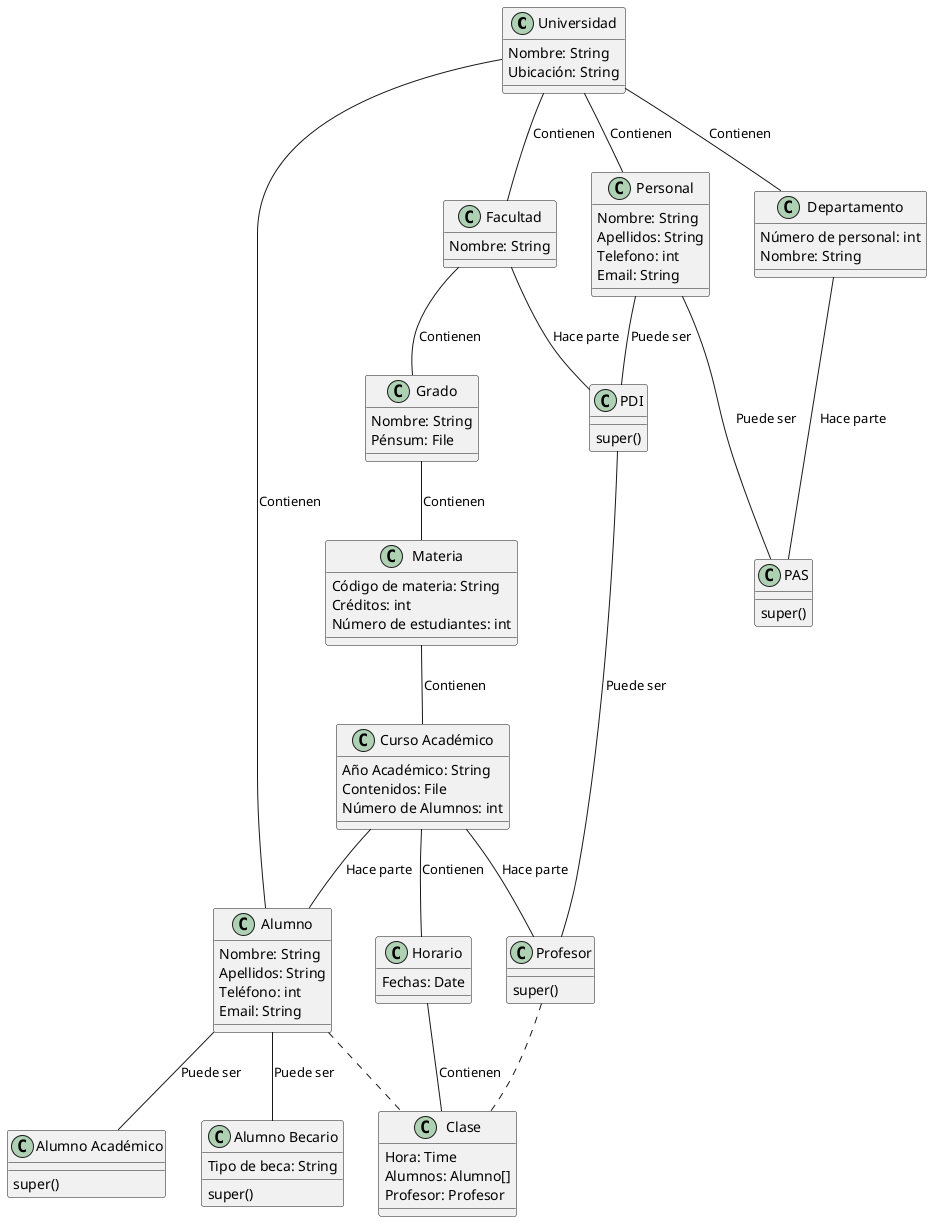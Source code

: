 @startuml

class Universidad {
    Nombre: String
    Ubicación: String
}
class Personal{
    Nombre: String
    Apellidos: String
    Telefono: int
    Email: String
}
class PDI {
    super()
}
class PAS{
    super()
}
class Facultad{
    Nombre: String
}
class Grado {
    Nombre: String
    Pénsum: File
}
class Materia{
    Código de materia: String
    Créditos: int
    Número de estudiantes: int
}
class "Curso Académico"{
    Año Académico: String
    Contenidos: File
    Número de Alumnos: int
}
class Horario{
    Fechas: Date
}
class Clase{
    Hora: Time
    Alumnos: Alumno[]
    Profesor: Profesor
}
class Profesor{
    super()
}
class Alumno {
    Nombre: String
    Apellidos: String
    Teléfono: int
    Email: String
}
class "Alumno Académico"{
    super()
}
class "Alumno Becario"{
    super()
    Tipo de beca: String
}
class Departamento{
    Número de personal: int
    Nombre: String
}


Universidad -- Facultad : Contienen
Universidad -- Personal : Contienen
Universidad -- Departamento : Contienen
Universidad --- Alumno: Contienen

Personal -- PDI : Puede ser
Personal -- PAS : Puede ser

Facultad -- PDI : Hace parte


Facultad -- Grado : Contienen
Grado -- Materia : Contienen
Materia -- "Curso Académico" : Contienen
"Curso Académico" -- Horario : Contienen
Horario -- Clase : Contienen
PDI -- Profesor : Puede ser
"Curso Académico" -- Profesor : Hace parte
"Curso Académico" -- Alumno : Hace parte
Profesor .. Clase
Alumno .. Clase
Alumno -- "Alumno Académico" : Puede ser
Alumno -- "Alumno Becario": Puede ser
Departamento --- PAS : Hace parte

@enduml
